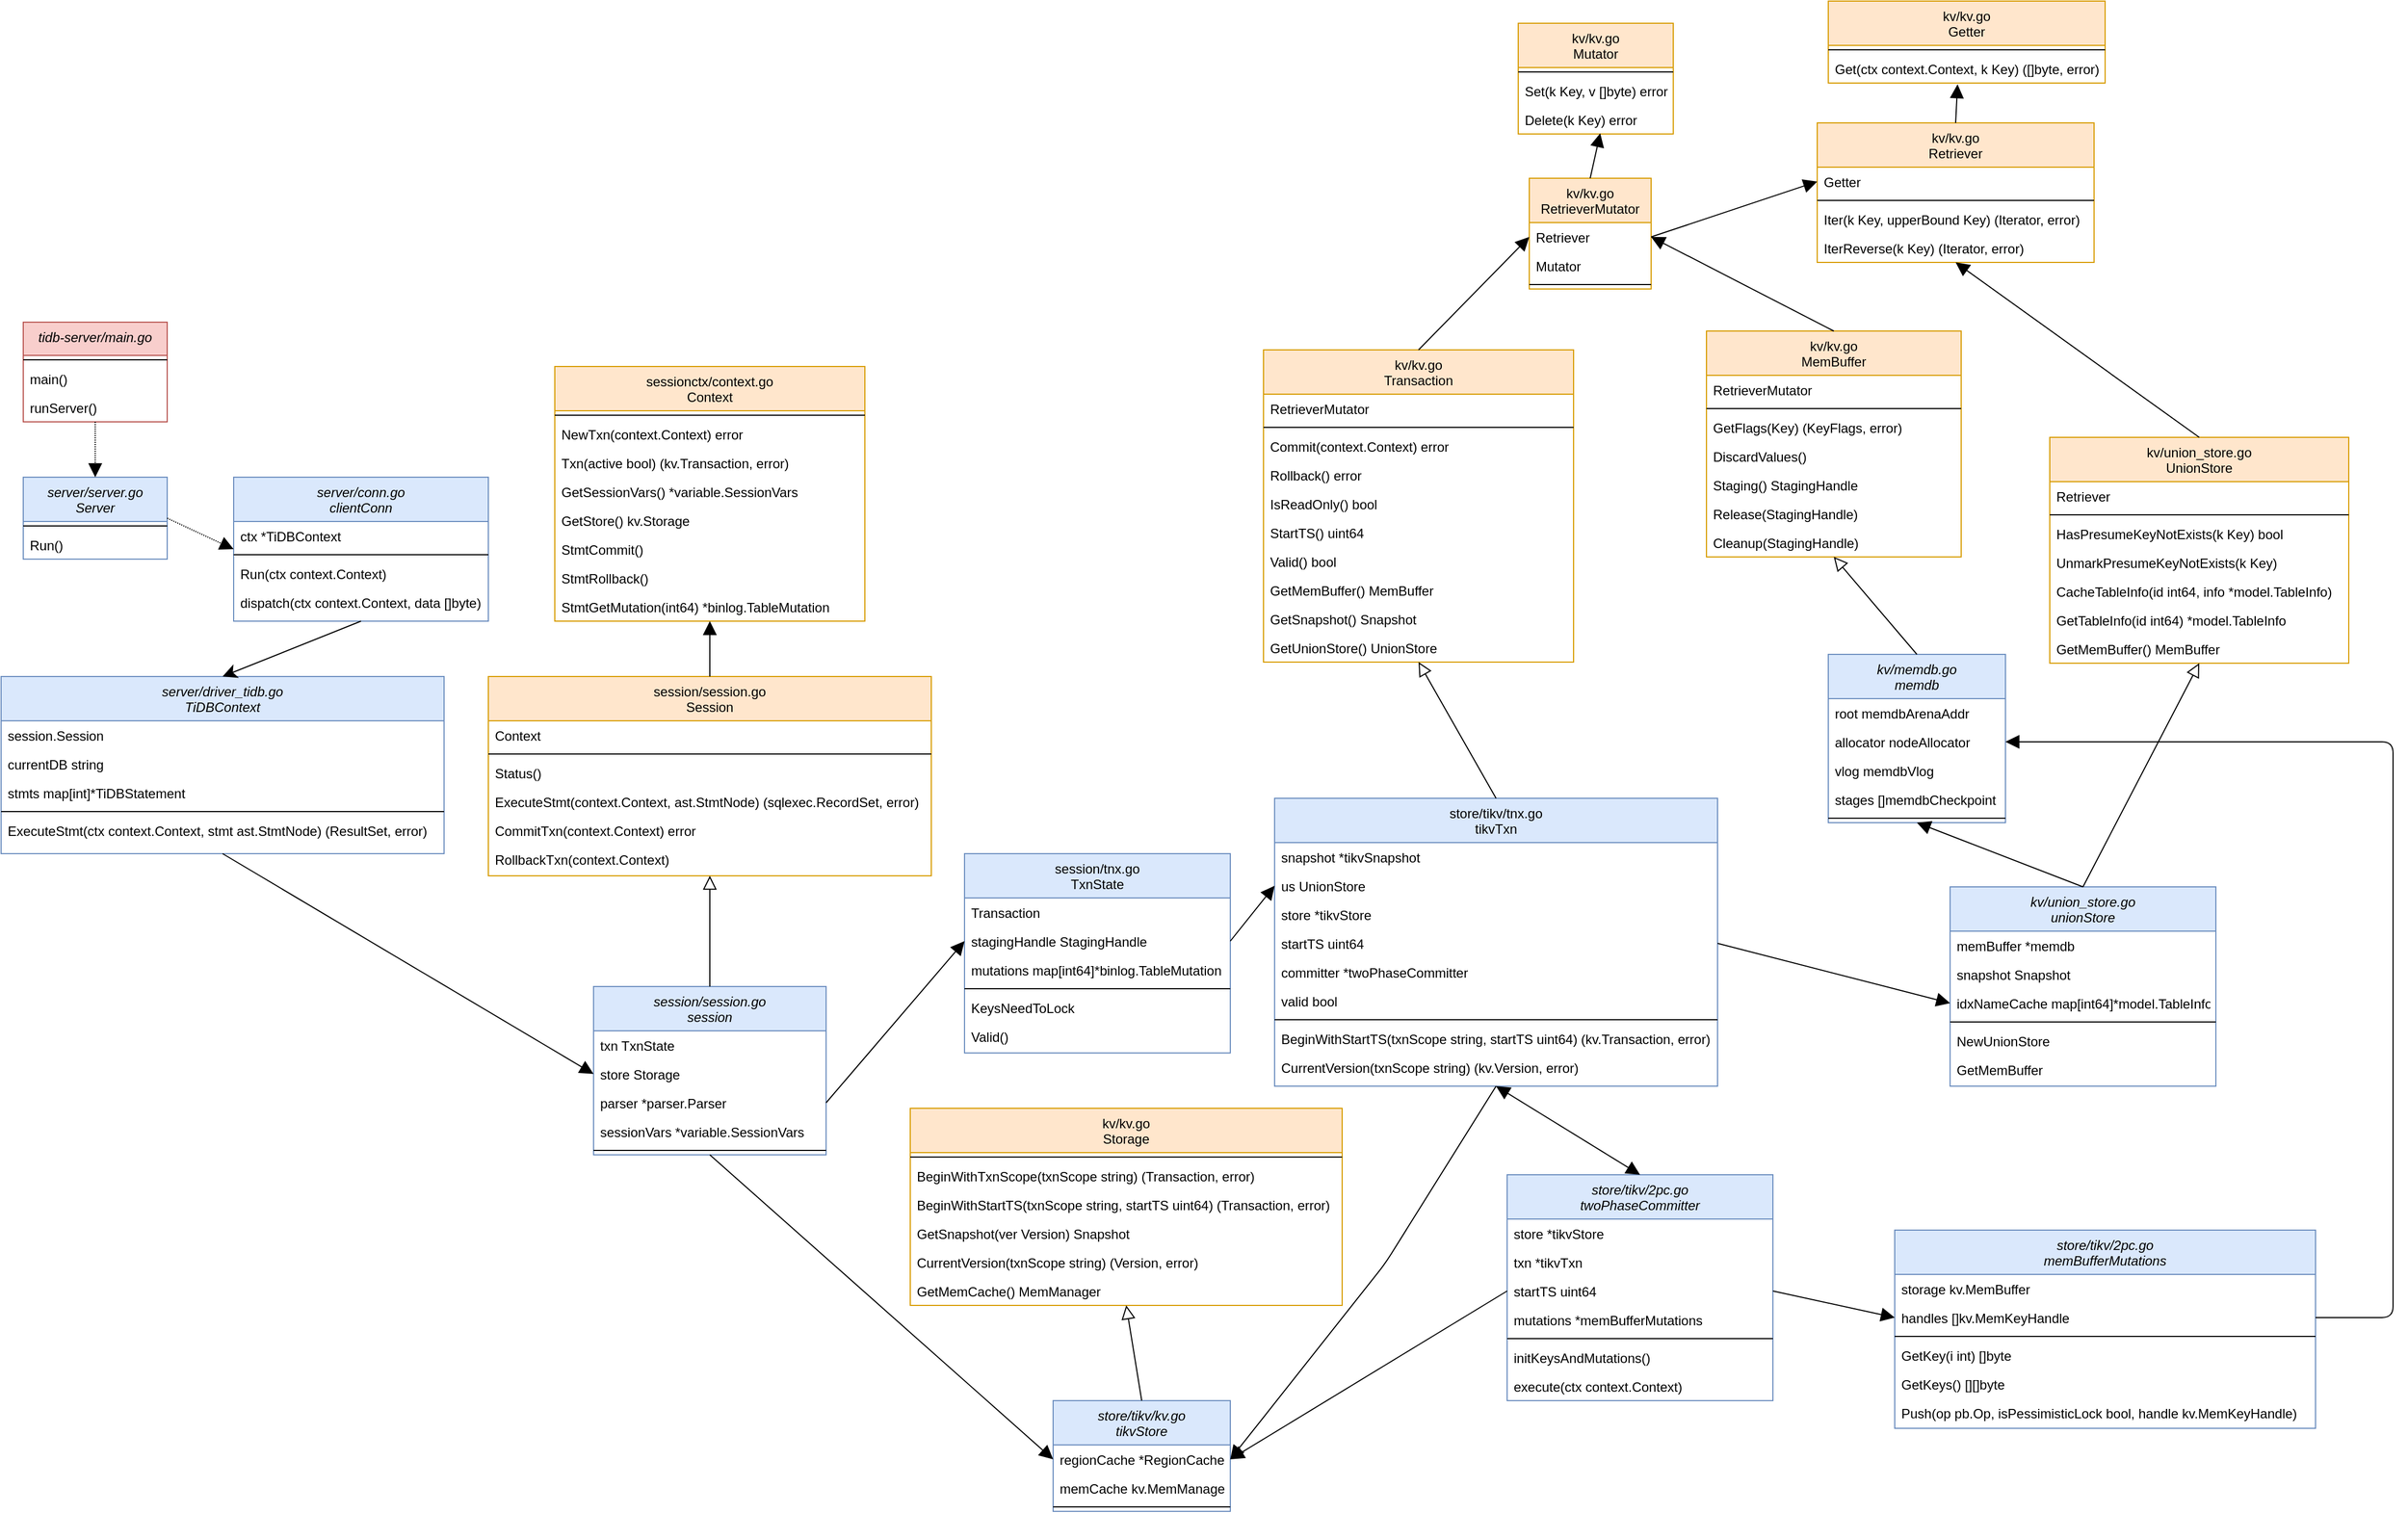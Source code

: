 <mxfile version="14.4.3" type="device"><diagram id="C5RBs43oDa-KdzZeNtuy" name="Page-1"><mxGraphModel dx="946" dy="1769" grid="1" gridSize="10" guides="1" tooltips="1" connect="1" arrows="1" fold="1" page="1" pageScale="1" pageWidth="827" pageHeight="1169" math="0" shadow="0"><root><mxCell id="WIyWlLk6GJQsqaUBKTNV-0"/><mxCell id="WIyWlLk6GJQsqaUBKTNV-1" parent="WIyWlLk6GJQsqaUBKTNV-0"/><mxCell id="zkfFHV4jXpPFQw0GAbJ--17" value="session/session.go&#10;Session" style="swimlane;fontStyle=0;align=center;verticalAlign=top;childLayout=stackLayout;horizontal=1;startSize=40;horizontalStack=0;resizeParent=1;resizeLast=0;collapsible=1;marginBottom=0;rounded=0;shadow=0;strokeWidth=1;fillColor=#ffe6cc;strokeColor=#d79b00;" parent="WIyWlLk6GJQsqaUBKTNV-1" vertex="1"><mxGeometry x="470" y="-80" width="400" height="180" as="geometry"><mxRectangle x="470" y="-80" width="160" height="26" as="alternateBounds"/></mxGeometry></mxCell><mxCell id="cYg357gkqDaPGkdtRNgm-93" value="Context" style="text;align=left;verticalAlign=top;spacingLeft=4;spacingRight=4;overflow=hidden;rotatable=0;points=[[0,0.5],[1,0.5]];portConstraint=eastwest;" parent="zkfFHV4jXpPFQw0GAbJ--17" vertex="1"><mxGeometry y="40" width="400" height="26" as="geometry"/></mxCell><mxCell id="zkfFHV4jXpPFQw0GAbJ--23" value="" style="line;html=1;strokeWidth=1;align=left;verticalAlign=middle;spacingTop=-1;spacingLeft=3;spacingRight=3;rotatable=0;labelPosition=right;points=[];portConstraint=eastwest;" parent="zkfFHV4jXpPFQw0GAbJ--17" vertex="1"><mxGeometry y="66" width="400" height="8" as="geometry"/></mxCell><mxCell id="cYg357gkqDaPGkdtRNgm-99" value="Status()" style="text;align=left;verticalAlign=top;spacingLeft=4;spacingRight=4;overflow=hidden;rotatable=0;points=[[0,0.5],[1,0.5]];portConstraint=eastwest;" parent="zkfFHV4jXpPFQw0GAbJ--17" vertex="1"><mxGeometry y="74" width="400" height="26" as="geometry"/></mxCell><mxCell id="cYg357gkqDaPGkdtRNgm-101" value="ExecuteStmt(context.Context, ast.StmtNode) (sqlexec.RecordSet, error)" style="text;align=left;verticalAlign=top;spacingLeft=4;spacingRight=4;overflow=hidden;rotatable=0;points=[[0,0.5],[1,0.5]];portConstraint=eastwest;fontSize=12;" parent="zkfFHV4jXpPFQw0GAbJ--17" vertex="1"><mxGeometry y="100" width="400" height="26" as="geometry"/></mxCell><mxCell id="cYg357gkqDaPGkdtRNgm-100" value="CommitTxn(context.Context) error" style="text;align=left;verticalAlign=top;spacingLeft=4;spacingRight=4;overflow=hidden;rotatable=0;points=[[0,0.5],[1,0.5]];portConstraint=eastwest;" parent="zkfFHV4jXpPFQw0GAbJ--17" vertex="1"><mxGeometry y="126" width="400" height="26" as="geometry"/></mxCell><mxCell id="cYg357gkqDaPGkdtRNgm-102" value="RollbackTxn(context.Context)" style="text;align=left;verticalAlign=top;spacingLeft=4;spacingRight=4;overflow=hidden;rotatable=0;points=[[0,0.5],[1,0.5]];portConstraint=eastwest;" parent="zkfFHV4jXpPFQw0GAbJ--17" vertex="1"><mxGeometry y="152" width="400" height="26" as="geometry"/></mxCell><mxCell id="cYg357gkqDaPGkdtRNgm-11" value="session/session.go&#10;session" style="swimlane;fontStyle=2;align=center;verticalAlign=top;childLayout=stackLayout;horizontal=1;startSize=40;horizontalStack=0;resizeParent=1;resizeLast=0;collapsible=1;marginBottom=0;rounded=0;shadow=0;strokeWidth=1;fillColor=#dae8fc;strokeColor=#6c8ebf;" parent="WIyWlLk6GJQsqaUBKTNV-1" vertex="1"><mxGeometry x="565" y="200" width="210" height="152" as="geometry"><mxRectangle x="230" y="140" width="160" height="26" as="alternateBounds"/></mxGeometry></mxCell><mxCell id="cYg357gkqDaPGkdtRNgm-12" value="txn         TxnState" style="text;align=left;verticalAlign=top;spacingLeft=4;spacingRight=4;overflow=hidden;rotatable=0;points=[[0,0.5],[1,0.5]];portConstraint=eastwest;" parent="cYg357gkqDaPGkdtRNgm-11" vertex="1"><mxGeometry y="40" width="210" height="26" as="geometry"/></mxCell><mxCell id="cYg357gkqDaPGkdtRNgm-13" value="store Storage" style="text;align=left;verticalAlign=top;spacingLeft=4;spacingRight=4;overflow=hidden;rotatable=0;points=[[0,0.5],[1,0.5]];portConstraint=eastwest;rounded=0;shadow=0;html=0;" parent="cYg357gkqDaPGkdtRNgm-11" vertex="1"><mxGeometry y="66" width="210" height="26" as="geometry"/></mxCell><mxCell id="cYg357gkqDaPGkdtRNgm-14" value="parser *parser.Parser" style="text;align=left;verticalAlign=top;spacingLeft=4;spacingRight=4;overflow=hidden;rotatable=0;points=[[0,0.5],[1,0.5]];portConstraint=eastwest;rounded=0;shadow=0;html=0;" parent="cYg357gkqDaPGkdtRNgm-11" vertex="1"><mxGeometry y="92" width="210" height="26" as="geometry"/></mxCell><mxCell id="cYg357gkqDaPGkdtRNgm-109" value="sessionVars    *variable.SessionVars" style="text;align=left;verticalAlign=top;spacingLeft=4;spacingRight=4;overflow=hidden;rotatable=0;points=[[0,0.5],[1,0.5]];portConstraint=eastwest;rounded=0;shadow=0;html=0;" parent="cYg357gkqDaPGkdtRNgm-11" vertex="1"><mxGeometry y="118" width="210" height="26" as="geometry"/></mxCell><mxCell id="cYg357gkqDaPGkdtRNgm-15" value="" style="line;html=1;strokeWidth=1;align=left;verticalAlign=middle;spacingTop=-1;spacingLeft=3;spacingRight=3;rotatable=0;labelPosition=right;points=[];portConstraint=eastwest;" parent="cYg357gkqDaPGkdtRNgm-11" vertex="1"><mxGeometry y="144" width="210" height="8" as="geometry"/></mxCell><mxCell id="cYg357gkqDaPGkdtRNgm-19" value="" style="endArrow=block;html=1;exitX=0.5;exitY=0;exitDx=0;exitDy=0;endFill=0;endSize=10;entryX=0.5;entryY=1;entryDx=0;entryDy=0;" parent="WIyWlLk6GJQsqaUBKTNV-1" source="cYg357gkqDaPGkdtRNgm-11" target="zkfFHV4jXpPFQw0GAbJ--17" edge="1"><mxGeometry width="50" height="50" relative="1" as="geometry"><mxPoint x="840" y="-340" as="sourcePoint"/><mxPoint x="840" y="-392" as="targetPoint"/></mxGeometry></mxCell><mxCell id="cYg357gkqDaPGkdtRNgm-20" value="kv/kv.go&#10;Storage" style="swimlane;fontStyle=0;align=center;verticalAlign=top;childLayout=stackLayout;horizontal=1;startSize=40;horizontalStack=0;resizeParent=1;resizeLast=0;collapsible=1;marginBottom=0;rounded=0;shadow=0;strokeWidth=1;fillColor=#ffe6cc;strokeColor=#d79b00;" parent="WIyWlLk6GJQsqaUBKTNV-1" vertex="1"><mxGeometry x="851" y="310" width="390" height="178" as="geometry"><mxRectangle x="550" y="140" width="160" height="26" as="alternateBounds"/></mxGeometry></mxCell><mxCell id="cYg357gkqDaPGkdtRNgm-21" value="" style="line;html=1;strokeWidth=1;align=left;verticalAlign=middle;spacingTop=-1;spacingLeft=3;spacingRight=3;rotatable=0;labelPosition=right;points=[];portConstraint=eastwest;" parent="cYg357gkqDaPGkdtRNgm-20" vertex="1"><mxGeometry y="40" width="390" height="8" as="geometry"/></mxCell><mxCell id="cYg357gkqDaPGkdtRNgm-22" value="BeginWithTxnScope(txnScope string) (Transaction, error)" style="text;align=left;verticalAlign=top;spacingLeft=4;spacingRight=4;overflow=hidden;rotatable=0;points=[[0,0.5],[1,0.5]];portConstraint=eastwest;" parent="cYg357gkqDaPGkdtRNgm-20" vertex="1"><mxGeometry y="48" width="390" height="26" as="geometry"/></mxCell><mxCell id="cYg357gkqDaPGkdtRNgm-182" value="BeginWithStartTS(txnScope string, startTS uint64) (Transaction, error)" style="text;align=left;verticalAlign=top;spacingLeft=4;spacingRight=4;overflow=hidden;rotatable=0;points=[[0,0.5],[1,0.5]];portConstraint=eastwest;" parent="cYg357gkqDaPGkdtRNgm-20" vertex="1"><mxGeometry y="74" width="390" height="26" as="geometry"/></mxCell><mxCell id="OmopEr5ZhxHID3KBGuOq-0" value="GetSnapshot(ver Version) Snapshot" style="text;align=left;verticalAlign=top;spacingLeft=4;spacingRight=4;overflow=hidden;rotatable=0;points=[[0,0.5],[1,0.5]];portConstraint=eastwest;" vertex="1" parent="cYg357gkqDaPGkdtRNgm-20"><mxGeometry y="100" width="390" height="26" as="geometry"/></mxCell><mxCell id="cYg357gkqDaPGkdtRNgm-183" value="CurrentVersion(txnScope string) (Version, error)" style="text;align=left;verticalAlign=top;spacingLeft=4;spacingRight=4;overflow=hidden;rotatable=0;points=[[0,0.5],[1,0.5]];portConstraint=eastwest;" parent="cYg357gkqDaPGkdtRNgm-20" vertex="1"><mxGeometry y="126" width="390" height="26" as="geometry"/></mxCell><mxCell id="cYg357gkqDaPGkdtRNgm-184" value="GetMemCache() MemManager" style="text;align=left;verticalAlign=top;spacingLeft=4;spacingRight=4;overflow=hidden;rotatable=0;points=[[0,0.5],[1,0.5]];portConstraint=eastwest;" parent="cYg357gkqDaPGkdtRNgm-20" vertex="1"><mxGeometry y="152" width="390" height="26" as="geometry"/></mxCell><mxCell id="cYg357gkqDaPGkdtRNgm-23" value="store/tikv/kv.go&#10;tikvStore" style="swimlane;fontStyle=2;align=center;verticalAlign=top;childLayout=stackLayout;horizontal=1;startSize=40;horizontalStack=0;resizeParent=1;resizeLast=0;collapsible=1;marginBottom=0;rounded=0;shadow=0;strokeWidth=1;fillColor=#dae8fc;strokeColor=#6c8ebf;" parent="WIyWlLk6GJQsqaUBKTNV-1" vertex="1"><mxGeometry x="980" y="574" width="160" height="100" as="geometry"><mxRectangle x="230" y="140" width="160" height="26" as="alternateBounds"/></mxGeometry></mxCell><mxCell id="cYg357gkqDaPGkdtRNgm-24" value="regionCache  *RegionCache" style="text;align=left;verticalAlign=top;spacingLeft=4;spacingRight=4;overflow=hidden;rotatable=0;points=[[0,0.5],[1,0.5]];portConstraint=eastwest;" parent="cYg357gkqDaPGkdtRNgm-23" vertex="1"><mxGeometry y="40" width="160" height="26" as="geometry"/></mxCell><mxCell id="cYg357gkqDaPGkdtRNgm-185" value="memCache        kv.MemManager" style="text;align=left;verticalAlign=top;spacingLeft=4;spacingRight=4;overflow=hidden;rotatable=0;points=[[0,0.5],[1,0.5]];portConstraint=eastwest;" parent="cYg357gkqDaPGkdtRNgm-23" vertex="1"><mxGeometry y="66" width="160" height="26" as="geometry"/></mxCell><mxCell id="cYg357gkqDaPGkdtRNgm-27" value="" style="line;html=1;strokeWidth=1;align=left;verticalAlign=middle;spacingTop=-1;spacingLeft=3;spacingRight=3;rotatable=0;labelPosition=right;points=[];portConstraint=eastwest;" parent="cYg357gkqDaPGkdtRNgm-23" vertex="1"><mxGeometry y="92" width="160" height="8" as="geometry"/></mxCell><mxCell id="cYg357gkqDaPGkdtRNgm-61" value="kv/union_store.go&#10;UnionStore" style="swimlane;fontStyle=0;align=center;verticalAlign=top;childLayout=stackLayout;horizontal=1;startSize=40;horizontalStack=0;resizeParent=1;resizeLast=0;collapsible=1;marginBottom=0;rounded=0;shadow=0;strokeWidth=1;fillColor=#ffe6cc;strokeColor=#d79b00;" parent="WIyWlLk6GJQsqaUBKTNV-1" vertex="1"><mxGeometry x="1880" y="-296" width="270" height="204" as="geometry"><mxRectangle x="550" y="140" width="160" height="26" as="alternateBounds"/></mxGeometry></mxCell><mxCell id="cYg357gkqDaPGkdtRNgm-188" value="Retriever" style="text;align=left;verticalAlign=top;spacingLeft=4;spacingRight=4;overflow=hidden;rotatable=0;points=[[0,0.5],[1,0.5]];portConstraint=eastwest;" parent="cYg357gkqDaPGkdtRNgm-61" vertex="1"><mxGeometry y="40" width="270" height="26" as="geometry"/></mxCell><mxCell id="cYg357gkqDaPGkdtRNgm-62" value="" style="line;html=1;strokeWidth=1;align=left;verticalAlign=middle;spacingTop=-1;spacingLeft=3;spacingRight=3;rotatable=0;labelPosition=right;points=[];portConstraint=eastwest;" parent="cYg357gkqDaPGkdtRNgm-61" vertex="1"><mxGeometry y="66" width="270" height="8" as="geometry"/></mxCell><mxCell id="cYg357gkqDaPGkdtRNgm-63" value="HasPresumeKeyNotExists(k Key) bool" style="text;align=left;verticalAlign=top;spacingLeft=4;spacingRight=4;overflow=hidden;rotatable=0;points=[[0,0.5],[1,0.5]];portConstraint=eastwest;" parent="cYg357gkqDaPGkdtRNgm-61" vertex="1"><mxGeometry y="74" width="270" height="26" as="geometry"/></mxCell><mxCell id="cYg357gkqDaPGkdtRNgm-189" value="UnmarkPresumeKeyNotExists(k Key)" style="text;align=left;verticalAlign=top;spacingLeft=4;spacingRight=4;overflow=hidden;rotatable=0;points=[[0,0.5],[1,0.5]];portConstraint=eastwest;" parent="cYg357gkqDaPGkdtRNgm-61" vertex="1"><mxGeometry y="100" width="270" height="26" as="geometry"/></mxCell><mxCell id="cYg357gkqDaPGkdtRNgm-190" value="CacheTableInfo(id int64, info *model.TableInfo)" style="text;align=left;verticalAlign=top;spacingLeft=4;spacingRight=4;overflow=hidden;rotatable=0;points=[[0,0.5],[1,0.5]];portConstraint=eastwest;" parent="cYg357gkqDaPGkdtRNgm-61" vertex="1"><mxGeometry y="126" width="270" height="26" as="geometry"/></mxCell><mxCell id="cYg357gkqDaPGkdtRNgm-191" value="GetTableInfo(id int64) *model.TableInfo" style="text;align=left;verticalAlign=top;spacingLeft=4;spacingRight=4;overflow=hidden;rotatable=0;points=[[0,0.5],[1,0.5]];portConstraint=eastwest;" parent="cYg357gkqDaPGkdtRNgm-61" vertex="1"><mxGeometry y="152" width="270" height="26" as="geometry"/></mxCell><mxCell id="cYg357gkqDaPGkdtRNgm-192" value="GetMemBuffer() MemBuffer" style="text;align=left;verticalAlign=top;spacingLeft=4;spacingRight=4;overflow=hidden;rotatable=0;points=[[0,0.5],[1,0.5]];portConstraint=eastwest;" parent="cYg357gkqDaPGkdtRNgm-61" vertex="1"><mxGeometry y="178" width="270" height="26" as="geometry"/></mxCell><mxCell id="cYg357gkqDaPGkdtRNgm-64" value="kv/union_store.go&#10;unionStore" style="swimlane;fontStyle=2;align=center;verticalAlign=top;childLayout=stackLayout;horizontal=1;startSize=40;horizontalStack=0;resizeParent=1;resizeLast=0;collapsible=1;marginBottom=0;rounded=0;shadow=0;strokeWidth=1;fillColor=#dae8fc;strokeColor=#6c8ebf;" parent="WIyWlLk6GJQsqaUBKTNV-1" vertex="1"><mxGeometry x="1790" y="110" width="240" height="180" as="geometry"><mxRectangle x="230" y="140" width="160" height="26" as="alternateBounds"/></mxGeometry></mxCell><mxCell id="cYg357gkqDaPGkdtRNgm-65" value="memBuffer    *memdb" style="text;align=left;verticalAlign=top;spacingLeft=4;spacingRight=4;overflow=hidden;rotatable=0;points=[[0,0.5],[1,0.5]];portConstraint=eastwest;" parent="cYg357gkqDaPGkdtRNgm-64" vertex="1"><mxGeometry y="40" width="240" height="26" as="geometry"/></mxCell><mxCell id="cYg357gkqDaPGkdtRNgm-70" value="snapshot     Snapshot" style="text;align=left;verticalAlign=top;spacingLeft=4;spacingRight=4;overflow=hidden;rotatable=0;points=[[0,0.5],[1,0.5]];portConstraint=eastwest;" parent="cYg357gkqDaPGkdtRNgm-64" vertex="1"><mxGeometry y="66" width="240" height="26" as="geometry"/></mxCell><mxCell id="cYg357gkqDaPGkdtRNgm-193" value="idxNameCache map[int64]*model.TableInfo" style="text;align=left;verticalAlign=top;spacingLeft=4;spacingRight=4;overflow=hidden;rotatable=0;points=[[0,0.5],[1,0.5]];portConstraint=eastwest;" parent="cYg357gkqDaPGkdtRNgm-64" vertex="1"><mxGeometry y="92" width="240" height="26" as="geometry"/></mxCell><mxCell id="cYg357gkqDaPGkdtRNgm-66" value="" style="line;html=1;strokeWidth=1;align=left;verticalAlign=middle;spacingTop=-1;spacingLeft=3;spacingRight=3;rotatable=0;labelPosition=right;points=[];portConstraint=eastwest;" parent="cYg357gkqDaPGkdtRNgm-64" vertex="1"><mxGeometry y="118" width="240" height="8" as="geometry"/></mxCell><mxCell id="cYg357gkqDaPGkdtRNgm-67" value="NewUnionStore" style="text;align=left;verticalAlign=top;spacingLeft=4;spacingRight=4;overflow=hidden;rotatable=0;points=[[0,0.5],[1,0.5]];portConstraint=eastwest;" parent="cYg357gkqDaPGkdtRNgm-64" vertex="1"><mxGeometry y="126" width="240" height="26" as="geometry"/></mxCell><mxCell id="cYg357gkqDaPGkdtRNgm-72" value="GetMemBuffer" style="text;align=left;verticalAlign=top;spacingLeft=4;spacingRight=4;overflow=hidden;rotatable=0;points=[[0,0.5],[1,0.5]];portConstraint=eastwest;" parent="cYg357gkqDaPGkdtRNgm-64" vertex="1"><mxGeometry y="152" width="240" height="26" as="geometry"/></mxCell><mxCell id="cYg357gkqDaPGkdtRNgm-69" value="" style="endArrow=block;html=1;exitX=0.5;exitY=0;exitDx=0;exitDy=0;endFill=0;endSize=10;entryX=0.5;entryY=1;entryDx=0;entryDy=0;" parent="WIyWlLk6GJQsqaUBKTNV-1" source="cYg357gkqDaPGkdtRNgm-64" target="cYg357gkqDaPGkdtRNgm-61" edge="1"><mxGeometry width="50" height="50" relative="1" as="geometry"><mxPoint x="2030" y="-420" as="sourcePoint"/><mxPoint x="2030" y="-472" as="targetPoint"/></mxGeometry></mxCell><mxCell id="cYg357gkqDaPGkdtRNgm-94" value="sessionctx/context.go&#10;Context" style="swimlane;fontStyle=0;align=center;verticalAlign=top;childLayout=stackLayout;horizontal=1;startSize=40;horizontalStack=0;resizeParent=1;resizeLast=0;collapsible=1;marginBottom=0;rounded=0;shadow=0;strokeWidth=1;fillColor=#ffe6cc;strokeColor=#d79b00;" parent="WIyWlLk6GJQsqaUBKTNV-1" vertex="1"><mxGeometry x="530" y="-360" width="280" height="230" as="geometry"><mxRectangle x="550" y="140" width="160" height="26" as="alternateBounds"/></mxGeometry></mxCell><mxCell id="cYg357gkqDaPGkdtRNgm-96" value="" style="line;html=1;strokeWidth=1;align=left;verticalAlign=middle;spacingTop=-1;spacingLeft=3;spacingRight=3;rotatable=0;labelPosition=right;points=[];portConstraint=eastwest;" parent="cYg357gkqDaPGkdtRNgm-94" vertex="1"><mxGeometry y="40" width="280" height="8" as="geometry"/></mxCell><mxCell id="cYg357gkqDaPGkdtRNgm-97" value="NewTxn(context.Context) error" style="text;align=left;verticalAlign=top;spacingLeft=4;spacingRight=4;overflow=hidden;rotatable=0;points=[[0,0.5],[1,0.5]];portConstraint=eastwest;" parent="cYg357gkqDaPGkdtRNgm-94" vertex="1"><mxGeometry y="48" width="280" height="26" as="geometry"/></mxCell><mxCell id="cYg357gkqDaPGkdtRNgm-103" value="Txn(active bool) (kv.Transaction, error)" style="text;align=left;verticalAlign=top;spacingLeft=4;spacingRight=4;overflow=hidden;rotatable=0;points=[[0,0.5],[1,0.5]];portConstraint=eastwest;" parent="cYg357gkqDaPGkdtRNgm-94" vertex="1"><mxGeometry y="74" width="280" height="26" as="geometry"/></mxCell><mxCell id="cYg357gkqDaPGkdtRNgm-104" value="GetSessionVars() *variable.SessionVars" style="text;align=left;verticalAlign=top;spacingLeft=4;spacingRight=4;overflow=hidden;rotatable=0;points=[[0,0.5],[1,0.5]];portConstraint=eastwest;" parent="cYg357gkqDaPGkdtRNgm-94" vertex="1"><mxGeometry y="100" width="280" height="26" as="geometry"/></mxCell><mxCell id="cYg357gkqDaPGkdtRNgm-106" value="GetStore() kv.Storage" style="text;align=left;verticalAlign=top;spacingLeft=4;spacingRight=4;overflow=hidden;rotatable=0;points=[[0,0.5],[1,0.5]];portConstraint=eastwest;" parent="cYg357gkqDaPGkdtRNgm-94" vertex="1"><mxGeometry y="126" width="280" height="26" as="geometry"/></mxCell><mxCell id="cYg357gkqDaPGkdtRNgm-108" value="StmtCommit()" style="text;align=left;verticalAlign=top;spacingLeft=4;spacingRight=4;overflow=hidden;rotatable=0;points=[[0,0.5],[1,0.5]];portConstraint=eastwest;" parent="cYg357gkqDaPGkdtRNgm-94" vertex="1"><mxGeometry y="152" width="280" height="26" as="geometry"/></mxCell><mxCell id="cYg357gkqDaPGkdtRNgm-105" value="StmtRollback()" style="text;align=left;verticalAlign=top;spacingLeft=4;spacingRight=4;overflow=hidden;rotatable=0;points=[[0,0.5],[1,0.5]];portConstraint=eastwest;" parent="cYg357gkqDaPGkdtRNgm-94" vertex="1"><mxGeometry y="178" width="280" height="26" as="geometry"/></mxCell><mxCell id="cYg357gkqDaPGkdtRNgm-120" value="StmtGetMutation(int64) *binlog.TableMutation" style="text;align=left;verticalAlign=top;spacingLeft=4;spacingRight=4;overflow=hidden;rotatable=0;points=[[0,0.5],[1,0.5]];portConstraint=eastwest;" parent="cYg357gkqDaPGkdtRNgm-94" vertex="1"><mxGeometry y="204" width="280" height="26" as="geometry"/></mxCell><mxCell id="cYg357gkqDaPGkdtRNgm-98" value="" style="endArrow=block;html=1;exitX=0.5;exitY=0;exitDx=0;exitDy=0;endFill=1;endSize=10;entryX=0.5;entryY=1;entryDx=0;entryDy=0;" parent="WIyWlLk6GJQsqaUBKTNV-1" source="zkfFHV4jXpPFQw0GAbJ--17" target="cYg357gkqDaPGkdtRNgm-94" edge="1"><mxGeometry width="50" height="50" relative="1" as="geometry"><mxPoint x="559.5" y="-100" as="sourcePoint"/><mxPoint x="580" y="-150" as="targetPoint"/></mxGeometry></mxCell><mxCell id="cYg357gkqDaPGkdtRNgm-110" value="session/tnx.go&#10;TxnState" style="swimlane;fontStyle=0;align=center;verticalAlign=top;childLayout=stackLayout;horizontal=1;startSize=40;horizontalStack=0;resizeParent=1;resizeLast=0;collapsible=1;marginBottom=0;rounded=0;shadow=0;strokeWidth=1;fillColor=#dae8fc;strokeColor=#6c8ebf;" parent="WIyWlLk6GJQsqaUBKTNV-1" vertex="1"><mxGeometry x="900" y="80" width="240" height="180" as="geometry"><mxRectangle x="550" y="140" width="160" height="26" as="alternateBounds"/></mxGeometry></mxCell><mxCell id="cYg357gkqDaPGkdtRNgm-113" value="Transaction" style="text;align=left;verticalAlign=top;spacingLeft=4;spacingRight=4;overflow=hidden;rotatable=0;points=[[0,0.5],[1,0.5]];portConstraint=eastwest;" parent="cYg357gkqDaPGkdtRNgm-110" vertex="1"><mxGeometry y="40" width="240" height="26" as="geometry"/></mxCell><mxCell id="cYg357gkqDaPGkdtRNgm-114" value="stagingHandle StagingHandle" style="text;align=left;verticalAlign=top;spacingLeft=4;spacingRight=4;overflow=hidden;rotatable=0;points=[[0,0.5],[1,0.5]];portConstraint=eastwest;" parent="cYg357gkqDaPGkdtRNgm-110" vertex="1"><mxGeometry y="66" width="240" height="26" as="geometry"/></mxCell><mxCell id="cYg357gkqDaPGkdtRNgm-115" value="mutations     map[int64]*binlog.TableMutation" style="text;align=left;verticalAlign=top;spacingLeft=4;spacingRight=4;overflow=hidden;rotatable=0;points=[[0,0.5],[1,0.5]];portConstraint=eastwest;" parent="cYg357gkqDaPGkdtRNgm-110" vertex="1"><mxGeometry y="92" width="240" height="26" as="geometry"/></mxCell><mxCell id="cYg357gkqDaPGkdtRNgm-111" value="" style="line;html=1;strokeWidth=1;align=left;verticalAlign=middle;spacingTop=-1;spacingLeft=3;spacingRight=3;rotatable=0;labelPosition=right;points=[];portConstraint=eastwest;" parent="cYg357gkqDaPGkdtRNgm-110" vertex="1"><mxGeometry y="118" width="240" height="8" as="geometry"/></mxCell><mxCell id="cYg357gkqDaPGkdtRNgm-116" value="KeysNeedToLock" style="text;align=left;verticalAlign=top;spacingLeft=4;spacingRight=4;overflow=hidden;rotatable=0;points=[[0,0.5],[1,0.5]];portConstraint=eastwest;" parent="cYg357gkqDaPGkdtRNgm-110" vertex="1"><mxGeometry y="126" width="240" height="26" as="geometry"/></mxCell><mxCell id="cYg357gkqDaPGkdtRNgm-117" value="Valid()" style="text;align=left;verticalAlign=top;spacingLeft=4;spacingRight=4;overflow=hidden;rotatable=0;points=[[0,0.5],[1,0.5]];portConstraint=eastwest;" parent="cYg357gkqDaPGkdtRNgm-110" vertex="1"><mxGeometry y="152" width="240" height="26" as="geometry"/></mxCell><mxCell id="cYg357gkqDaPGkdtRNgm-124" value="kv/kv.go&#10;Transaction" style="swimlane;fontStyle=0;align=center;verticalAlign=top;childLayout=stackLayout;horizontal=1;startSize=40;horizontalStack=0;resizeParent=1;resizeLast=0;collapsible=1;marginBottom=0;rounded=0;shadow=0;strokeWidth=1;fillColor=#ffe6cc;strokeColor=#d79b00;" parent="WIyWlLk6GJQsqaUBKTNV-1" vertex="1"><mxGeometry x="1170" y="-375" width="280" height="282" as="geometry"><mxRectangle x="550" y="140" width="160" height="26" as="alternateBounds"/></mxGeometry></mxCell><mxCell id="cYg357gkqDaPGkdtRNgm-151" value="RetrieverMutator" style="text;align=left;verticalAlign=top;spacingLeft=4;spacingRight=4;overflow=hidden;rotatable=0;points=[[0,0.5],[1,0.5]];portConstraint=eastwest;" parent="cYg357gkqDaPGkdtRNgm-124" vertex="1"><mxGeometry y="40" width="280" height="26" as="geometry"/></mxCell><mxCell id="cYg357gkqDaPGkdtRNgm-125" value="" style="line;html=1;strokeWidth=1;align=left;verticalAlign=middle;spacingTop=-1;spacingLeft=3;spacingRight=3;rotatable=0;labelPosition=right;points=[];portConstraint=eastwest;" parent="cYg357gkqDaPGkdtRNgm-124" vertex="1"><mxGeometry y="66" width="280" height="8" as="geometry"/></mxCell><mxCell id="cYg357gkqDaPGkdtRNgm-126" value="Commit(context.Context) error" style="text;align=left;verticalAlign=top;spacingLeft=4;spacingRight=4;overflow=hidden;rotatable=0;points=[[0,0.5],[1,0.5]];portConstraint=eastwest;" parent="cYg357gkqDaPGkdtRNgm-124" vertex="1"><mxGeometry y="74" width="280" height="26" as="geometry"/></mxCell><mxCell id="cYg357gkqDaPGkdtRNgm-127" value="Rollback() error" style="text;align=left;verticalAlign=top;spacingLeft=4;spacingRight=4;overflow=hidden;rotatable=0;points=[[0,0.5],[1,0.5]];portConstraint=eastwest;" parent="cYg357gkqDaPGkdtRNgm-124" vertex="1"><mxGeometry y="100" width="280" height="26" as="geometry"/></mxCell><mxCell id="cYg357gkqDaPGkdtRNgm-135" value="IsReadOnly() bool" style="text;align=left;verticalAlign=top;spacingLeft=4;spacingRight=4;overflow=hidden;rotatable=0;points=[[0,0.5],[1,0.5]];portConstraint=eastwest;" parent="cYg357gkqDaPGkdtRNgm-124" vertex="1"><mxGeometry y="126" width="280" height="26" as="geometry"/></mxCell><mxCell id="cYg357gkqDaPGkdtRNgm-134" value="StartTS() uint64" style="text;align=left;verticalAlign=top;spacingLeft=4;spacingRight=4;overflow=hidden;rotatable=0;points=[[0,0.5],[1,0.5]];portConstraint=eastwest;" parent="cYg357gkqDaPGkdtRNgm-124" vertex="1"><mxGeometry y="152" width="280" height="26" as="geometry"/></mxCell><mxCell id="cYg357gkqDaPGkdtRNgm-136" value="Valid() bool" style="text;align=left;verticalAlign=top;spacingLeft=4;spacingRight=4;overflow=hidden;rotatable=0;points=[[0,0.5],[1,0.5]];portConstraint=eastwest;" parent="cYg357gkqDaPGkdtRNgm-124" vertex="1"><mxGeometry y="178" width="280" height="26" as="geometry"/></mxCell><mxCell id="cYg357gkqDaPGkdtRNgm-128" value="GetMemBuffer() MemBuffer" style="text;align=left;verticalAlign=top;spacingLeft=4;spacingRight=4;overflow=hidden;rotatable=0;points=[[0,0.5],[1,0.5]];portConstraint=eastwest;" parent="cYg357gkqDaPGkdtRNgm-124" vertex="1"><mxGeometry y="204" width="280" height="26" as="geometry"/></mxCell><mxCell id="cYg357gkqDaPGkdtRNgm-129" value="GetSnapshot() Snapshot" style="text;align=left;verticalAlign=top;spacingLeft=4;spacingRight=4;overflow=hidden;rotatable=0;points=[[0,0.5],[1,0.5]];portConstraint=eastwest;" parent="cYg357gkqDaPGkdtRNgm-124" vertex="1"><mxGeometry y="230" width="280" height="26" as="geometry"/></mxCell><mxCell id="cYg357gkqDaPGkdtRNgm-130" value="GetUnionStore() UnionStore" style="text;align=left;verticalAlign=top;spacingLeft=4;spacingRight=4;overflow=hidden;rotatable=0;points=[[0,0.5],[1,0.5]];portConstraint=eastwest;" parent="cYg357gkqDaPGkdtRNgm-124" vertex="1"><mxGeometry y="256" width="280" height="26" as="geometry"/></mxCell><mxCell id="cYg357gkqDaPGkdtRNgm-137" value="store/tikv/tnx.go&#10;tikvTxn" style="swimlane;fontStyle=0;align=center;verticalAlign=top;childLayout=stackLayout;horizontal=1;startSize=40;horizontalStack=0;resizeParent=1;resizeLast=0;collapsible=1;marginBottom=0;rounded=0;shadow=0;strokeWidth=1;fillColor=#dae8fc;strokeColor=#6c8ebf;" parent="WIyWlLk6GJQsqaUBKTNV-1" vertex="1"><mxGeometry x="1180" y="30" width="400" height="260" as="geometry"><mxRectangle x="550" y="140" width="160" height="26" as="alternateBounds"/></mxGeometry></mxCell><mxCell id="cYg357gkqDaPGkdtRNgm-138" value="snapshot  *tikvSnapshot" style="text;align=left;verticalAlign=top;spacingLeft=4;spacingRight=4;overflow=hidden;rotatable=0;points=[[0,0.5],[1,0.5]];portConstraint=eastwest;" parent="cYg357gkqDaPGkdtRNgm-137" vertex="1"><mxGeometry y="40" width="400" height="26" as="geometry"/></mxCell><mxCell id="cYg357gkqDaPGkdtRNgm-139" value="us UnionStore" style="text;align=left;verticalAlign=top;spacingLeft=4;spacingRight=4;overflow=hidden;rotatable=0;points=[[0,0.5],[1,0.5]];portConstraint=eastwest;fontStyle=0" parent="cYg357gkqDaPGkdtRNgm-137" vertex="1"><mxGeometry y="66" width="400" height="26" as="geometry"/></mxCell><mxCell id="cYg357gkqDaPGkdtRNgm-149" value="store     *tikvStore" style="text;align=left;verticalAlign=top;spacingLeft=4;spacingRight=4;overflow=hidden;rotatable=0;points=[[0,0.5],[1,0.5]];portConstraint=eastwest;fontStyle=0" parent="cYg357gkqDaPGkdtRNgm-137" vertex="1"><mxGeometry y="92" width="400" height="26" as="geometry"/></mxCell><mxCell id="cYg357gkqDaPGkdtRNgm-150" value="startTS   uint64" style="text;align=left;verticalAlign=top;spacingLeft=4;spacingRight=4;overflow=hidden;rotatable=0;points=[[0,0.5],[1,0.5]];portConstraint=eastwest;fontStyle=0" parent="cYg357gkqDaPGkdtRNgm-137" vertex="1"><mxGeometry y="118" width="400" height="26" as="geometry"/></mxCell><mxCell id="cYg357gkqDaPGkdtRNgm-148" value="committer *twoPhaseCommitter" style="text;align=left;verticalAlign=top;spacingLeft=4;spacingRight=4;overflow=hidden;rotatable=0;points=[[0,0.5],[1,0.5]];portConstraint=eastwest;fontStyle=0" parent="cYg357gkqDaPGkdtRNgm-137" vertex="1"><mxGeometry y="144" width="400" height="26" as="geometry"/></mxCell><mxCell id="cYg357gkqDaPGkdtRNgm-147" value="valid bool" style="text;align=left;verticalAlign=top;spacingLeft=4;spacingRight=4;overflow=hidden;rotatable=0;points=[[0,0.5],[1,0.5]];portConstraint=eastwest;" parent="cYg357gkqDaPGkdtRNgm-137" vertex="1"><mxGeometry y="170" width="400" height="26" as="geometry"/></mxCell><mxCell id="cYg357gkqDaPGkdtRNgm-141" value="" style="line;html=1;strokeWidth=1;align=left;verticalAlign=middle;spacingTop=-1;spacingLeft=3;spacingRight=3;rotatable=0;labelPosition=right;points=[];portConstraint=eastwest;" parent="cYg357gkqDaPGkdtRNgm-137" vertex="1"><mxGeometry y="196" width="400" height="8" as="geometry"/></mxCell><mxCell id="cYg357gkqDaPGkdtRNgm-142" value="BeginWithStartTS(txnScope string, startTS uint64) (kv.Transaction, error)" style="text;align=left;verticalAlign=top;spacingLeft=4;spacingRight=4;overflow=hidden;rotatable=0;points=[[0,0.5],[1,0.5]];portConstraint=eastwest;" parent="cYg357gkqDaPGkdtRNgm-137" vertex="1"><mxGeometry y="204" width="400" height="26" as="geometry"/></mxCell><mxCell id="cYg357gkqDaPGkdtRNgm-143" value="CurrentVersion(txnScope string) (kv.Version, error)" style="text;align=left;verticalAlign=top;spacingLeft=4;spacingRight=4;overflow=hidden;rotatable=0;points=[[0,0.5],[1,0.5]];portConstraint=eastwest;" parent="cYg357gkqDaPGkdtRNgm-137" vertex="1"><mxGeometry y="230" width="400" height="26" as="geometry"/></mxCell><mxCell id="cYg357gkqDaPGkdtRNgm-144" value="" style="endArrow=block;html=1;exitX=0.5;exitY=0;exitDx=0;exitDy=0;endFill=0;endSize=10;entryX=0.5;entryY=1;entryDx=0;entryDy=0;" parent="WIyWlLk6GJQsqaUBKTNV-1" source="cYg357gkqDaPGkdtRNgm-137" target="cYg357gkqDaPGkdtRNgm-124" edge="1"><mxGeometry width="50" height="50" relative="1" as="geometry"><mxPoint x="1169.17" y="-30.0" as="sourcePoint"/><mxPoint x="1169.17" y="-90.0" as="targetPoint"/></mxGeometry></mxCell><mxCell id="cYg357gkqDaPGkdtRNgm-145" value="" style="endArrow=block;html=1;exitX=1;exitY=0.5;exitDx=0;exitDy=0;endFill=1;endSize=10;entryX=0;entryY=0.5;entryDx=0;entryDy=0;" parent="WIyWlLk6GJQsqaUBKTNV-1" source="cYg357gkqDaPGkdtRNgm-114" target="cYg357gkqDaPGkdtRNgm-139" edge="1"><mxGeometry width="50" height="50" relative="1" as="geometry"><mxPoint x="1050" y="60" as="sourcePoint"/><mxPoint x="1050" y="10" as="targetPoint"/></mxGeometry></mxCell><mxCell id="cYg357gkqDaPGkdtRNgm-146" value="" style="endArrow=block;html=1;exitX=1;exitY=0.5;exitDx=0;exitDy=0;endFill=1;endSize=10;entryX=0;entryY=0.5;entryDx=0;entryDy=0;" parent="WIyWlLk6GJQsqaUBKTNV-1" source="cYg357gkqDaPGkdtRNgm-14" target="cYg357gkqDaPGkdtRNgm-114" edge="1"><mxGeometry width="50" height="50" relative="1" as="geometry"><mxPoint x="910" y="120" as="sourcePoint"/><mxPoint x="970" y="-20" as="targetPoint"/></mxGeometry></mxCell><mxCell id="cYg357gkqDaPGkdtRNgm-152" value="kv/kv.go&#10;RetrieverMutator" style="swimlane;fontStyle=0;align=center;verticalAlign=top;childLayout=stackLayout;horizontal=1;startSize=40;horizontalStack=0;resizeParent=1;resizeLast=0;collapsible=1;marginBottom=0;rounded=0;shadow=0;strokeWidth=1;fillColor=#ffe6cc;strokeColor=#d79b00;" parent="WIyWlLk6GJQsqaUBKTNV-1" vertex="1"><mxGeometry x="1410" y="-530" width="110" height="100" as="geometry"><mxRectangle x="550" y="140" width="160" height="26" as="alternateBounds"/></mxGeometry></mxCell><mxCell id="cYg357gkqDaPGkdtRNgm-154" value="Retriever" style="text;align=left;verticalAlign=top;spacingLeft=4;spacingRight=4;overflow=hidden;rotatable=0;points=[[0,0.5],[1,0.5]];portConstraint=eastwest;" parent="cYg357gkqDaPGkdtRNgm-152" vertex="1"><mxGeometry y="40" width="110" height="26" as="geometry"/></mxCell><mxCell id="cYg357gkqDaPGkdtRNgm-155" value="Mutator" style="text;align=left;verticalAlign=top;spacingLeft=4;spacingRight=4;overflow=hidden;rotatable=0;points=[[0,0.5],[1,0.5]];portConstraint=eastwest;" parent="cYg357gkqDaPGkdtRNgm-152" vertex="1"><mxGeometry y="66" width="110" height="26" as="geometry"/></mxCell><mxCell id="cYg357gkqDaPGkdtRNgm-153" value="" style="line;html=1;strokeWidth=1;align=left;verticalAlign=middle;spacingTop=-1;spacingLeft=3;spacingRight=3;rotatable=0;labelPosition=right;points=[];portConstraint=eastwest;" parent="cYg357gkqDaPGkdtRNgm-152" vertex="1"><mxGeometry y="92" width="110" height="8" as="geometry"/></mxCell><mxCell id="cYg357gkqDaPGkdtRNgm-161" value="kv/kv.go&#10;Retriever" style="swimlane;fontStyle=0;align=center;verticalAlign=top;childLayout=stackLayout;horizontal=1;startSize=40;horizontalStack=0;resizeParent=1;resizeLast=0;collapsible=1;marginBottom=0;rounded=0;shadow=0;strokeWidth=1;fillColor=#ffe6cc;strokeColor=#d79b00;" parent="WIyWlLk6GJQsqaUBKTNV-1" vertex="1"><mxGeometry x="1670" y="-580" width="250" height="126" as="geometry"><mxRectangle x="550" y="140" width="160" height="26" as="alternateBounds"/></mxGeometry></mxCell><mxCell id="cYg357gkqDaPGkdtRNgm-162" value="Getter" style="text;align=left;verticalAlign=top;spacingLeft=4;spacingRight=4;overflow=hidden;rotatable=0;points=[[0,0.5],[1,0.5]];portConstraint=eastwest;" parent="cYg357gkqDaPGkdtRNgm-161" vertex="1"><mxGeometry y="40" width="250" height="26" as="geometry"/></mxCell><mxCell id="cYg357gkqDaPGkdtRNgm-164" value="" style="line;html=1;strokeWidth=1;align=left;verticalAlign=middle;spacingTop=-1;spacingLeft=3;spacingRight=3;rotatable=0;labelPosition=right;points=[];portConstraint=eastwest;" parent="cYg357gkqDaPGkdtRNgm-161" vertex="1"><mxGeometry y="66" width="250" height="8" as="geometry"/></mxCell><mxCell id="cYg357gkqDaPGkdtRNgm-180" value="Iter(k Key, upperBound Key) (Iterator, error)" style="text;align=left;verticalAlign=top;spacingLeft=4;spacingRight=4;overflow=hidden;rotatable=0;points=[[0,0.5],[1,0.5]];portConstraint=eastwest;" parent="cYg357gkqDaPGkdtRNgm-161" vertex="1"><mxGeometry y="74" width="250" height="26" as="geometry"/></mxCell><mxCell id="cYg357gkqDaPGkdtRNgm-179" value="IterReverse(k Key) (Iterator, error)" style="text;align=left;verticalAlign=top;spacingLeft=4;spacingRight=4;overflow=hidden;rotatable=0;points=[[0,0.5],[1,0.5]];portConstraint=eastwest;" parent="cYg357gkqDaPGkdtRNgm-161" vertex="1"><mxGeometry y="100" width="250" height="26" as="geometry"/></mxCell><mxCell id="cYg357gkqDaPGkdtRNgm-165" value="kv/kv.go&#10;Getter" style="swimlane;fontStyle=0;align=center;verticalAlign=top;childLayout=stackLayout;horizontal=1;startSize=40;horizontalStack=0;resizeParent=1;resizeLast=0;collapsible=1;marginBottom=0;rounded=0;shadow=0;strokeWidth=1;fillColor=#ffe6cc;strokeColor=#d79b00;" parent="WIyWlLk6GJQsqaUBKTNV-1" vertex="1"><mxGeometry x="1680" y="-690" width="250" height="74" as="geometry"><mxRectangle x="550" y="140" width="160" height="26" as="alternateBounds"/></mxGeometry></mxCell><mxCell id="cYg357gkqDaPGkdtRNgm-167" value="" style="line;html=1;strokeWidth=1;align=left;verticalAlign=middle;spacingTop=-1;spacingLeft=3;spacingRight=3;rotatable=0;labelPosition=right;points=[];portConstraint=eastwest;" parent="cYg357gkqDaPGkdtRNgm-165" vertex="1"><mxGeometry y="40" width="250" height="8" as="geometry"/></mxCell><mxCell id="cYg357gkqDaPGkdtRNgm-166" value="Get(ctx context.Context, k Key) ([]byte, error)" style="text;align=left;verticalAlign=top;spacingLeft=4;spacingRight=4;overflow=hidden;rotatable=0;points=[[0,0.5],[1,0.5]];portConstraint=eastwest;" parent="cYg357gkqDaPGkdtRNgm-165" vertex="1"><mxGeometry y="48" width="250" height="26" as="geometry"/></mxCell><mxCell id="cYg357gkqDaPGkdtRNgm-168" value="kv/kv.go&#10;Mutator" style="swimlane;fontStyle=0;align=center;verticalAlign=top;childLayout=stackLayout;horizontal=1;startSize=40;horizontalStack=0;resizeParent=1;resizeLast=0;collapsible=1;marginBottom=0;rounded=0;shadow=0;strokeWidth=1;fillColor=#ffe6cc;strokeColor=#d79b00;" parent="WIyWlLk6GJQsqaUBKTNV-1" vertex="1"><mxGeometry x="1400" y="-670" width="140" height="100" as="geometry"><mxRectangle x="550" y="140" width="160" height="26" as="alternateBounds"/></mxGeometry></mxCell><mxCell id="cYg357gkqDaPGkdtRNgm-170" value="" style="line;html=1;strokeWidth=1;align=left;verticalAlign=middle;spacingTop=-1;spacingLeft=3;spacingRight=3;rotatable=0;labelPosition=right;points=[];portConstraint=eastwest;" parent="cYg357gkqDaPGkdtRNgm-168" vertex="1"><mxGeometry y="40" width="140" height="8" as="geometry"/></mxCell><mxCell id="cYg357gkqDaPGkdtRNgm-169" value="Set(k Key, v []byte) error" style="text;align=left;verticalAlign=top;spacingLeft=4;spacingRight=4;overflow=hidden;rotatable=0;points=[[0,0.5],[1,0.5]];portConstraint=eastwest;" parent="cYg357gkqDaPGkdtRNgm-168" vertex="1"><mxGeometry y="48" width="140" height="26" as="geometry"/></mxCell><mxCell id="cYg357gkqDaPGkdtRNgm-174" value="Delete(k Key) error" style="text;align=left;verticalAlign=top;spacingLeft=4;spacingRight=4;overflow=hidden;rotatable=0;points=[[0,0.5],[1,0.5]];portConstraint=eastwest;" parent="cYg357gkqDaPGkdtRNgm-168" vertex="1"><mxGeometry y="74" width="140" height="26" as="geometry"/></mxCell><mxCell id="cYg357gkqDaPGkdtRNgm-175" value="" style="endArrow=block;html=1;fontSize=12;fontColor=#000000;entryX=0;entryY=0.5;entryDx=0;entryDy=0;exitX=0.5;exitY=0;exitDx=0;exitDy=0;endSize=10;endFill=1;" parent="WIyWlLk6GJQsqaUBKTNV-1" source="cYg357gkqDaPGkdtRNgm-124" target="cYg357gkqDaPGkdtRNgm-154" edge="1"><mxGeometry width="50" height="50" relative="1" as="geometry"><mxPoint x="1120" y="-180" as="sourcePoint"/><mxPoint x="1170" y="-230" as="targetPoint"/></mxGeometry></mxCell><mxCell id="cYg357gkqDaPGkdtRNgm-176" value="" style="endArrow=block;html=1;fontSize=12;fontColor=#000000;exitX=1;exitY=0.5;exitDx=0;exitDy=0;entryX=0;entryY=0.5;entryDx=0;entryDy=0;endFill=1;endSize=10;" parent="WIyWlLk6GJQsqaUBKTNV-1" source="cYg357gkqDaPGkdtRNgm-154" target="cYg357gkqDaPGkdtRNgm-162" edge="1"><mxGeometry width="50" height="50" relative="1" as="geometry"><mxPoint x="1120" y="-340" as="sourcePoint"/><mxPoint x="1170" y="-390" as="targetPoint"/></mxGeometry></mxCell><mxCell id="cYg357gkqDaPGkdtRNgm-177" value="" style="endArrow=block;html=1;fontSize=12;fontColor=#000000;exitX=0.5;exitY=0;exitDx=0;exitDy=0;entryX=0.467;entryY=1.045;entryDx=0;entryDy=0;entryPerimeter=0;endSize=10;endFill=1;" parent="WIyWlLk6GJQsqaUBKTNV-1" source="cYg357gkqDaPGkdtRNgm-161" target="cYg357gkqDaPGkdtRNgm-166" edge="1"><mxGeometry width="50" height="50" relative="1" as="geometry"><mxPoint x="1120" y="-400" as="sourcePoint"/><mxPoint x="1170" y="-450" as="targetPoint"/></mxGeometry></mxCell><mxCell id="cYg357gkqDaPGkdtRNgm-178" value="" style="endArrow=block;html=1;fontSize=12;fontColor=#000000;exitX=0.5;exitY=0;exitDx=0;exitDy=0;entryX=0.529;entryY=0.974;entryDx=0;entryDy=0;entryPerimeter=0;endFill=1;endSize=10;" parent="WIyWlLk6GJQsqaUBKTNV-1" source="cYg357gkqDaPGkdtRNgm-152" target="cYg357gkqDaPGkdtRNgm-174" edge="1"><mxGeometry width="50" height="50" relative="1" as="geometry"><mxPoint x="1100" y="-360" as="sourcePoint"/><mxPoint x="1150" y="-410" as="targetPoint"/></mxGeometry></mxCell><mxCell id="cYg357gkqDaPGkdtRNgm-181" value="" style="endArrow=block;html=1;exitX=0.5;exitY=1;exitDx=0;exitDy=0;endFill=1;endSize=10;entryX=0;entryY=0.5;entryDx=0;entryDy=0;" parent="WIyWlLk6GJQsqaUBKTNV-1" source="cYg357gkqDaPGkdtRNgm-11" target="cYg357gkqDaPGkdtRNgm-24" edge="1"><mxGeometry width="50" height="50" relative="1" as="geometry"><mxPoint x="830" y="285.0" as="sourcePoint"/><mxPoint x="970" y="643" as="targetPoint"/></mxGeometry></mxCell><mxCell id="cYg357gkqDaPGkdtRNgm-186" value="" style="endArrow=block;html=1;exitX=0.5;exitY=0;exitDx=0;exitDy=0;endFill=0;endSize=10;entryX=0.5;entryY=1;entryDx=0;entryDy=0;" parent="WIyWlLk6GJQsqaUBKTNV-1" source="cYg357gkqDaPGkdtRNgm-23" target="cYg357gkqDaPGkdtRNgm-20" edge="1"><mxGeometry width="50" height="50" relative="1" as="geometry"><mxPoint x="1010" y="530.0" as="sourcePoint"/><mxPoint x="1010" y="470.0" as="targetPoint"/></mxGeometry></mxCell><mxCell id="cYg357gkqDaPGkdtRNgm-187" value="" style="endArrow=block;html=1;fontSize=12;fontColor=#000000;endSize=10;entryX=1;entryY=0.5;entryDx=0;entryDy=0;endFill=1;exitX=0.5;exitY=1;exitDx=0;exitDy=0;" parent="WIyWlLk6GJQsqaUBKTNV-1" source="cYg357gkqDaPGkdtRNgm-137" target="cYg357gkqDaPGkdtRNgm-24" edge="1"><mxGeometry width="50" height="50" relative="1" as="geometry"><mxPoint x="1300" y="320" as="sourcePoint"/><mxPoint x="1370" y="290" as="targetPoint"/><Array as="points"><mxPoint x="1280" y="450"/></Array></mxGeometry></mxCell><mxCell id="cYg357gkqDaPGkdtRNgm-194" value="" style="endArrow=block;html=1;fontSize=12;fontColor=#000000;exitX=1;exitY=0.5;exitDx=0;exitDy=0;entryX=0;entryY=0.5;entryDx=0;entryDy=0;endSize=10;endFill=1;" parent="WIyWlLk6GJQsqaUBKTNV-1" source="cYg357gkqDaPGkdtRNgm-150" target="cYg357gkqDaPGkdtRNgm-193" edge="1"><mxGeometry width="50" height="50" relative="1" as="geometry"><mxPoint x="1560" y="230" as="sourcePoint"/><mxPoint x="1610" y="180" as="targetPoint"/></mxGeometry></mxCell><mxCell id="cYg357gkqDaPGkdtRNgm-195" value="kv/kv.go&#10;MemBuffer" style="swimlane;fontStyle=0;align=center;verticalAlign=top;childLayout=stackLayout;horizontal=1;startSize=40;horizontalStack=0;resizeParent=1;resizeLast=0;collapsible=1;marginBottom=0;rounded=0;shadow=0;strokeWidth=1;fillColor=#ffe6cc;strokeColor=#d79b00;" parent="WIyWlLk6GJQsqaUBKTNV-1" vertex="1"><mxGeometry x="1570" y="-392" width="230" height="204" as="geometry"><mxRectangle x="550" y="140" width="160" height="26" as="alternateBounds"/></mxGeometry></mxCell><mxCell id="cYg357gkqDaPGkdtRNgm-201" value="RetrieverMutator" style="text;align=left;verticalAlign=top;spacingLeft=4;spacingRight=4;overflow=hidden;rotatable=0;points=[[0,0.5],[1,0.5]];portConstraint=eastwest;" parent="cYg357gkqDaPGkdtRNgm-195" vertex="1"><mxGeometry y="40" width="230" height="26" as="geometry"/></mxCell><mxCell id="cYg357gkqDaPGkdtRNgm-196" value="" style="line;html=1;strokeWidth=1;align=left;verticalAlign=middle;spacingTop=-1;spacingLeft=3;spacingRight=3;rotatable=0;labelPosition=right;points=[];portConstraint=eastwest;" parent="cYg357gkqDaPGkdtRNgm-195" vertex="1"><mxGeometry y="66" width="230" height="8" as="geometry"/></mxCell><mxCell id="cYg357gkqDaPGkdtRNgm-203" value="GetFlags(Key) (KeyFlags, error)" style="text;align=left;verticalAlign=top;spacingLeft=4;spacingRight=4;overflow=hidden;rotatable=0;points=[[0,0.5],[1,0.5]];portConstraint=eastwest;" parent="cYg357gkqDaPGkdtRNgm-195" vertex="1"><mxGeometry y="74" width="230" height="26" as="geometry"/></mxCell><mxCell id="cYg357gkqDaPGkdtRNgm-205" value="DiscardValues()" style="text;align=left;verticalAlign=top;spacingLeft=4;spacingRight=4;overflow=hidden;rotatable=0;points=[[0,0.5],[1,0.5]];portConstraint=eastwest;" parent="cYg357gkqDaPGkdtRNgm-195" vertex="1"><mxGeometry y="100" width="230" height="26" as="geometry"/></mxCell><mxCell id="cYg357gkqDaPGkdtRNgm-206" value="Staging() StagingHandle" style="text;align=left;verticalAlign=top;spacingLeft=4;spacingRight=4;overflow=hidden;rotatable=0;points=[[0,0.5],[1,0.5]];portConstraint=eastwest;" parent="cYg357gkqDaPGkdtRNgm-195" vertex="1"><mxGeometry y="126" width="230" height="26" as="geometry"/></mxCell><mxCell id="cYg357gkqDaPGkdtRNgm-207" value="Release(StagingHandle)" style="text;align=left;verticalAlign=top;spacingLeft=4;spacingRight=4;overflow=hidden;rotatable=0;points=[[0,0.5],[1,0.5]];portConstraint=eastwest;" parent="cYg357gkqDaPGkdtRNgm-195" vertex="1"><mxGeometry y="152" width="230" height="26" as="geometry"/></mxCell><mxCell id="cYg357gkqDaPGkdtRNgm-208" value="Cleanup(StagingHandle)" style="text;align=left;verticalAlign=top;spacingLeft=4;spacingRight=4;overflow=hidden;rotatable=0;points=[[0,0.5],[1,0.5]];portConstraint=eastwest;" parent="cYg357gkqDaPGkdtRNgm-195" vertex="1"><mxGeometry y="178" width="230" height="26" as="geometry"/></mxCell><mxCell id="cYg357gkqDaPGkdtRNgm-197" value="kv/memdb.go&#10;memdb" style="swimlane;fontStyle=2;align=center;verticalAlign=top;childLayout=stackLayout;horizontal=1;startSize=40;horizontalStack=0;resizeParent=1;resizeLast=0;collapsible=1;marginBottom=0;rounded=0;shadow=0;strokeWidth=1;fillColor=#dae8fc;strokeColor=#6c8ebf;" parent="WIyWlLk6GJQsqaUBKTNV-1" vertex="1"><mxGeometry x="1680" y="-100" width="160" height="152" as="geometry"><mxRectangle x="230" y="140" width="160" height="26" as="alternateBounds"/></mxGeometry></mxCell><mxCell id="cYg357gkqDaPGkdtRNgm-209" value="root      memdbArenaAddr" style="text;align=left;verticalAlign=top;spacingLeft=4;spacingRight=4;overflow=hidden;rotatable=0;points=[[0,0.5],[1,0.5]];portConstraint=eastwest;" parent="cYg357gkqDaPGkdtRNgm-197" vertex="1"><mxGeometry y="40" width="160" height="26" as="geometry"/></mxCell><mxCell id="cYg357gkqDaPGkdtRNgm-210" value="allocator nodeAllocator" style="text;align=left;verticalAlign=top;spacingLeft=4;spacingRight=4;overflow=hidden;rotatable=0;points=[[0,0.5],[1,0.5]];portConstraint=eastwest;" parent="cYg357gkqDaPGkdtRNgm-197" vertex="1"><mxGeometry y="66" width="160" height="26" as="geometry"/></mxCell><mxCell id="cYg357gkqDaPGkdtRNgm-211" value="vlog      memdbVlog" style="text;align=left;verticalAlign=top;spacingLeft=4;spacingRight=4;overflow=hidden;rotatable=0;points=[[0,0.5],[1,0.5]];portConstraint=eastwest;" parent="cYg357gkqDaPGkdtRNgm-197" vertex="1"><mxGeometry y="92" width="160" height="26" as="geometry"/></mxCell><mxCell id="cYg357gkqDaPGkdtRNgm-212" value="stages      []memdbCheckpoint" style="text;align=left;verticalAlign=top;spacingLeft=4;spacingRight=4;overflow=hidden;rotatable=0;points=[[0,0.5],[1,0.5]];portConstraint=eastwest;" parent="cYg357gkqDaPGkdtRNgm-197" vertex="1"><mxGeometry y="118" width="160" height="26" as="geometry"/></mxCell><mxCell id="cYg357gkqDaPGkdtRNgm-198" value="" style="line;html=1;strokeWidth=1;align=left;verticalAlign=middle;spacingTop=-1;spacingLeft=3;spacingRight=3;rotatable=0;labelPosition=right;points=[];portConstraint=eastwest;" parent="cYg357gkqDaPGkdtRNgm-197" vertex="1"><mxGeometry y="144" width="160" height="8" as="geometry"/></mxCell><mxCell id="cYg357gkqDaPGkdtRNgm-199" value="" style="endArrow=block;html=1;exitX=0.5;exitY=0;exitDx=0;exitDy=0;endFill=0;endSize=10;entryX=0.5;entryY=1;entryDx=0;entryDy=0;" parent="WIyWlLk6GJQsqaUBKTNV-1" source="cYg357gkqDaPGkdtRNgm-197" target="cYg357gkqDaPGkdtRNgm-195" edge="1"><mxGeometry width="50" height="50" relative="1" as="geometry"><mxPoint x="1910" y="-640" as="sourcePoint"/><mxPoint x="1910" y="-692" as="targetPoint"/></mxGeometry></mxCell><mxCell id="cYg357gkqDaPGkdtRNgm-200" value="" style="endArrow=block;html=1;fontSize=12;fontColor=#000000;exitX=0.5;exitY=0;exitDx=0;exitDy=0;endSize=10;entryX=0.5;entryY=1;entryDx=0;entryDy=0;endFill=1;" parent="WIyWlLk6GJQsqaUBKTNV-1" source="cYg357gkqDaPGkdtRNgm-61" target="cYg357gkqDaPGkdtRNgm-161" edge="1"><mxGeometry width="50" height="50" relative="1" as="geometry"><mxPoint x="1670" y="-180" as="sourcePoint"/><mxPoint x="1360" y="-418" as="targetPoint"/></mxGeometry></mxCell><mxCell id="cYg357gkqDaPGkdtRNgm-202" value="" style="endArrow=block;html=1;fontSize=12;fontColor=#000000;exitX=0.5;exitY=0;exitDx=0;exitDy=0;entryX=1;entryY=0.5;entryDx=0;entryDy=0;endSize=10;endFill=1;" parent="WIyWlLk6GJQsqaUBKTNV-1" source="cYg357gkqDaPGkdtRNgm-195" target="cYg357gkqDaPGkdtRNgm-154" edge="1"><mxGeometry width="50" height="50" relative="1" as="geometry"><mxPoint x="1470" y="-280" as="sourcePoint"/><mxPoint x="1560" y="-450" as="targetPoint"/></mxGeometry></mxCell><mxCell id="cYg357gkqDaPGkdtRNgm-213" value="" style="endArrow=block;html=1;fontSize=12;fontColor=#000000;entryX=0.5;entryY=1;entryDx=0;entryDy=0;exitX=0.5;exitY=0;exitDx=0;exitDy=0;endSize=10;endFill=1;" parent="WIyWlLk6GJQsqaUBKTNV-1" source="cYg357gkqDaPGkdtRNgm-64" target="cYg357gkqDaPGkdtRNgm-197" edge="1"><mxGeometry width="50" height="50" relative="1" as="geometry"><mxPoint x="1780" y="70" as="sourcePoint"/><mxPoint x="1830" y="20" as="targetPoint"/></mxGeometry></mxCell><mxCell id="cYg357gkqDaPGkdtRNgm-214" value="store/tikv/2pc.go&#10;twoPhaseCommitter" style="swimlane;fontStyle=2;align=center;verticalAlign=top;childLayout=stackLayout;horizontal=1;startSize=40;horizontalStack=0;resizeParent=1;resizeLast=0;collapsible=1;marginBottom=0;rounded=0;shadow=0;strokeWidth=1;fillColor=#dae8fc;strokeColor=#6c8ebf;" parent="WIyWlLk6GJQsqaUBKTNV-1" vertex="1"><mxGeometry x="1390" y="370" width="240" height="204" as="geometry"><mxRectangle x="230" y="140" width="160" height="26" as="alternateBounds"/></mxGeometry></mxCell><mxCell id="cYg357gkqDaPGkdtRNgm-215" value="store               *tikvStore" style="text;align=left;verticalAlign=top;spacingLeft=4;spacingRight=4;overflow=hidden;rotatable=0;points=[[0,0.5],[1,0.5]];portConstraint=eastwest;" parent="cYg357gkqDaPGkdtRNgm-214" vertex="1"><mxGeometry y="40" width="240" height="26" as="geometry"/></mxCell><mxCell id="cYg357gkqDaPGkdtRNgm-216" value="txn                 *tikvTxn" style="text;align=left;verticalAlign=top;spacingLeft=4;spacingRight=4;overflow=hidden;rotatable=0;points=[[0,0.5],[1,0.5]];portConstraint=eastwest;" parent="cYg357gkqDaPGkdtRNgm-214" vertex="1"><mxGeometry y="66" width="240" height="26" as="geometry"/></mxCell><mxCell id="cYg357gkqDaPGkdtRNgm-217" value="startTS             uint64" style="text;align=left;verticalAlign=top;spacingLeft=4;spacingRight=4;overflow=hidden;rotatable=0;points=[[0,0.5],[1,0.5]];portConstraint=eastwest;" parent="cYg357gkqDaPGkdtRNgm-214" vertex="1"><mxGeometry y="92" width="240" height="26" as="geometry"/></mxCell><mxCell id="cYg357gkqDaPGkdtRNgm-221" value="mutations           *memBufferMutations" style="text;align=left;verticalAlign=top;spacingLeft=4;spacingRight=4;overflow=hidden;rotatable=0;points=[[0,0.5],[1,0.5]];portConstraint=eastwest;" parent="cYg357gkqDaPGkdtRNgm-214" vertex="1"><mxGeometry y="118" width="240" height="26" as="geometry"/></mxCell><mxCell id="cYg357gkqDaPGkdtRNgm-218" value="" style="line;html=1;strokeWidth=1;align=left;verticalAlign=middle;spacingTop=-1;spacingLeft=3;spacingRight=3;rotatable=0;labelPosition=right;points=[];portConstraint=eastwest;" parent="cYg357gkqDaPGkdtRNgm-214" vertex="1"><mxGeometry y="144" width="240" height="8" as="geometry"/></mxCell><mxCell id="cYg357gkqDaPGkdtRNgm-219" value="initKeysAndMutations()" style="text;align=left;verticalAlign=top;spacingLeft=4;spacingRight=4;overflow=hidden;rotatable=0;points=[[0,0.5],[1,0.5]];portConstraint=eastwest;" parent="cYg357gkqDaPGkdtRNgm-214" vertex="1"><mxGeometry y="152" width="240" height="26" as="geometry"/></mxCell><mxCell id="cYg357gkqDaPGkdtRNgm-220" value="execute(ctx context.Context)" style="text;align=left;verticalAlign=top;spacingLeft=4;spacingRight=4;overflow=hidden;rotatable=0;points=[[0,0.5],[1,0.5]];portConstraint=eastwest;" parent="cYg357gkqDaPGkdtRNgm-214" vertex="1"><mxGeometry y="178" width="240" height="26" as="geometry"/></mxCell><mxCell id="cYg357gkqDaPGkdtRNgm-222" value="store/tikv/2pc.go&#10;memBufferMutations" style="swimlane;fontStyle=2;align=center;verticalAlign=top;childLayout=stackLayout;horizontal=1;startSize=40;horizontalStack=0;resizeParent=1;resizeLast=0;collapsible=1;marginBottom=0;rounded=0;shadow=0;strokeWidth=1;fillColor=#dae8fc;strokeColor=#6c8ebf;" parent="WIyWlLk6GJQsqaUBKTNV-1" vertex="1"><mxGeometry x="1740" y="420" width="380" height="179" as="geometry"><mxRectangle x="230" y="140" width="160" height="26" as="alternateBounds"/></mxGeometry></mxCell><mxCell id="cYg357gkqDaPGkdtRNgm-223" value="storage kv.MemBuffer" style="text;align=left;verticalAlign=top;spacingLeft=4;spacingRight=4;overflow=hidden;rotatable=0;points=[[0,0.5],[1,0.5]];portConstraint=eastwest;" parent="cYg357gkqDaPGkdtRNgm-222" vertex="1"><mxGeometry y="40" width="380" height="26" as="geometry"/></mxCell><mxCell id="cYg357gkqDaPGkdtRNgm-224" value="handles []kv.MemKeyHandle" style="text;align=left;verticalAlign=top;spacingLeft=4;spacingRight=4;overflow=hidden;rotatable=0;points=[[0,0.5],[1,0.5]];portConstraint=eastwest;" parent="cYg357gkqDaPGkdtRNgm-222" vertex="1"><mxGeometry y="66" width="380" height="26" as="geometry"/></mxCell><mxCell id="cYg357gkqDaPGkdtRNgm-227" value="" style="line;html=1;strokeWidth=1;align=left;verticalAlign=middle;spacingTop=-1;spacingLeft=3;spacingRight=3;rotatable=0;labelPosition=right;points=[];portConstraint=eastwest;" parent="cYg357gkqDaPGkdtRNgm-222" vertex="1"><mxGeometry y="92" width="380" height="8" as="geometry"/></mxCell><mxCell id="cYg357gkqDaPGkdtRNgm-226" value="GetKey(i int) []byte" style="text;align=left;verticalAlign=top;spacingLeft=4;spacingRight=4;overflow=hidden;rotatable=0;points=[[0,0.5],[1,0.5]];portConstraint=eastwest;" parent="cYg357gkqDaPGkdtRNgm-222" vertex="1"><mxGeometry y="100" width="380" height="26" as="geometry"/></mxCell><mxCell id="cYg357gkqDaPGkdtRNgm-228" value="GetKeys() [][]byte " style="text;align=left;verticalAlign=top;spacingLeft=4;spacingRight=4;overflow=hidden;rotatable=0;points=[[0,0.5],[1,0.5]];portConstraint=eastwest;" parent="cYg357gkqDaPGkdtRNgm-222" vertex="1"><mxGeometry y="126" width="380" height="26" as="geometry"/></mxCell><mxCell id="cYg357gkqDaPGkdtRNgm-229" value="Push(op pb.Op, isPessimisticLock bool, handle kv.MemKeyHandle)" style="text;align=left;verticalAlign=top;spacingLeft=4;spacingRight=4;overflow=hidden;rotatable=0;points=[[0,0.5],[1,0.5]];portConstraint=eastwest;" parent="cYg357gkqDaPGkdtRNgm-222" vertex="1"><mxGeometry y="152" width="380" height="26" as="geometry"/></mxCell><mxCell id="cYg357gkqDaPGkdtRNgm-230" value="" style="endArrow=block;html=1;fontSize=12;fontColor=#000000;entryX=1;entryY=0.5;entryDx=0;entryDy=0;exitX=1;exitY=0.5;exitDx=0;exitDy=0;endSize=10;endFill=1;" parent="WIyWlLk6GJQsqaUBKTNV-1" source="cYg357gkqDaPGkdtRNgm-224" target="cYg357gkqDaPGkdtRNgm-210" edge="1"><mxGeometry width="50" height="50" relative="1" as="geometry"><mxPoint x="2200" y="580" as="sourcePoint"/><mxPoint x="2150" y="220" as="targetPoint"/><Array as="points"><mxPoint x="2190" y="499"/><mxPoint x="2190" y="-21"/></Array></mxGeometry></mxCell><mxCell id="cYg357gkqDaPGkdtRNgm-231" value="" style="endArrow=block;html=1;fontSize=12;fontColor=#000000;exitX=0.5;exitY=1;exitDx=0;exitDy=0;entryX=0.5;entryY=0;entryDx=0;entryDy=0;endSize=10;startSize=10;startArrow=block;startFill=1;endFill=1;" parent="WIyWlLk6GJQsqaUBKTNV-1" source="cYg357gkqDaPGkdtRNgm-137" target="cYg357gkqDaPGkdtRNgm-214" edge="1"><mxGeometry width="50" height="50" relative="1" as="geometry"><mxPoint x="1430" y="350" as="sourcePoint"/><mxPoint x="1590" y="330" as="targetPoint"/></mxGeometry></mxCell><mxCell id="cYg357gkqDaPGkdtRNgm-232" value="" style="endArrow=block;html=1;fontSize=12;fontColor=#000000;entryX=1;entryY=0.5;entryDx=0;entryDy=0;exitX=0;exitY=0.5;exitDx=0;exitDy=0;endSize=10;endFill=1;" parent="WIyWlLk6GJQsqaUBKTNV-1" source="cYg357gkqDaPGkdtRNgm-217" target="cYg357gkqDaPGkdtRNgm-24" edge="1"><mxGeometry width="50" height="50" relative="1" as="geometry"><mxPoint x="1460" y="480" as="sourcePoint"/><mxPoint x="1510" y="430" as="targetPoint"/></mxGeometry></mxCell><mxCell id="cYg357gkqDaPGkdtRNgm-233" value="" style="endArrow=block;html=1;fontSize=12;fontColor=#000000;exitX=1;exitY=0.5;exitDx=0;exitDy=0;entryX=0;entryY=0.5;entryDx=0;entryDy=0;endSize=10;endFill=1;" parent="WIyWlLk6GJQsqaUBKTNV-1" source="cYg357gkqDaPGkdtRNgm-217" target="cYg357gkqDaPGkdtRNgm-224" edge="1"><mxGeometry width="50" height="50" relative="1" as="geometry"><mxPoint x="1640" y="480" as="sourcePoint"/><mxPoint x="1690" y="430" as="targetPoint"/></mxGeometry></mxCell><mxCell id="cYg357gkqDaPGkdtRNgm-234" value="tidb-server/main.go" style="swimlane;fontStyle=2;align=center;verticalAlign=top;childLayout=stackLayout;horizontal=1;startSize=30;horizontalStack=0;resizeParent=1;resizeLast=0;collapsible=1;marginBottom=0;rounded=0;shadow=0;strokeWidth=1;fillColor=#f8cecc;strokeColor=#b85450;" parent="WIyWlLk6GJQsqaUBKTNV-1" vertex="1"><mxGeometry x="50" y="-400" width="130" height="90" as="geometry"><mxRectangle x="230" y="140" width="160" height="26" as="alternateBounds"/></mxGeometry></mxCell><mxCell id="cYg357gkqDaPGkdtRNgm-239" value="" style="line;html=1;strokeWidth=1;align=left;verticalAlign=middle;spacingTop=-1;spacingLeft=3;spacingRight=3;rotatable=0;labelPosition=right;points=[];portConstraint=eastwest;" parent="cYg357gkqDaPGkdtRNgm-234" vertex="1"><mxGeometry y="30" width="130" height="8" as="geometry"/></mxCell><mxCell id="cYg357gkqDaPGkdtRNgm-236" value="main()" style="text;align=left;verticalAlign=top;spacingLeft=4;spacingRight=4;overflow=hidden;rotatable=0;points=[[0,0.5],[1,0.5]];portConstraint=eastwest;rounded=0;shadow=0;html=0;" parent="cYg357gkqDaPGkdtRNgm-234" vertex="1"><mxGeometry y="38" width="130" height="26" as="geometry"/></mxCell><mxCell id="cYg357gkqDaPGkdtRNgm-237" value="runServer()" style="text;align=left;verticalAlign=top;spacingLeft=4;spacingRight=4;overflow=hidden;rotatable=0;points=[[0,0.5],[1,0.5]];portConstraint=eastwest;rounded=0;shadow=0;html=0;" parent="cYg357gkqDaPGkdtRNgm-234" vertex="1"><mxGeometry y="64" width="130" height="26" as="geometry"/></mxCell><mxCell id="cYg357gkqDaPGkdtRNgm-240" value="server/server.go&#10;Server" style="swimlane;fontStyle=2;align=center;verticalAlign=top;childLayout=stackLayout;horizontal=1;startSize=40;horizontalStack=0;resizeParent=1;resizeLast=0;collapsible=1;marginBottom=0;rounded=0;shadow=0;strokeWidth=1;fillColor=#dae8fc;strokeColor=#6c8ebf;" parent="WIyWlLk6GJQsqaUBKTNV-1" vertex="1"><mxGeometry x="50" y="-260" width="130" height="74" as="geometry"><mxRectangle x="230" y="140" width="160" height="26" as="alternateBounds"/></mxGeometry></mxCell><mxCell id="cYg357gkqDaPGkdtRNgm-245" value="" style="line;html=1;strokeWidth=1;align=left;verticalAlign=middle;spacingTop=-1;spacingLeft=3;spacingRight=3;rotatable=0;labelPosition=right;points=[];portConstraint=eastwest;" parent="cYg357gkqDaPGkdtRNgm-240" vertex="1"><mxGeometry y="40" width="130" height="8" as="geometry"/></mxCell><mxCell id="cYg357gkqDaPGkdtRNgm-241" value="Run()" style="text;align=left;verticalAlign=top;spacingLeft=4;spacingRight=4;overflow=hidden;rotatable=0;points=[[0,0.5],[1,0.5]];portConstraint=eastwest;" parent="cYg357gkqDaPGkdtRNgm-240" vertex="1"><mxGeometry y="48" width="130" height="26" as="geometry"/></mxCell><mxCell id="cYg357gkqDaPGkdtRNgm-246" value="server/conn.go&#10;clientConn" style="swimlane;fontStyle=2;align=center;verticalAlign=top;childLayout=stackLayout;horizontal=1;startSize=40;horizontalStack=0;resizeParent=1;resizeLast=0;collapsible=1;marginBottom=0;rounded=0;shadow=0;strokeWidth=1;fillColor=#dae8fc;strokeColor=#6c8ebf;" parent="WIyWlLk6GJQsqaUBKTNV-1" vertex="1"><mxGeometry x="240" y="-260" width="230" height="130" as="geometry"><mxRectangle x="230" y="140" width="160" height="26" as="alternateBounds"/></mxGeometry></mxCell><mxCell id="cYg357gkqDaPGkdtRNgm-251" value="ctx          *TiDBContext " style="text;align=left;verticalAlign=top;spacingLeft=4;spacingRight=4;overflow=hidden;rotatable=0;points=[[0,0.5],[1,0.5]];portConstraint=eastwest;" parent="cYg357gkqDaPGkdtRNgm-246" vertex="1"><mxGeometry y="40" width="230" height="26" as="geometry"/></mxCell><mxCell id="cYg357gkqDaPGkdtRNgm-247" value="" style="line;html=1;strokeWidth=1;align=left;verticalAlign=middle;spacingTop=-1;spacingLeft=3;spacingRight=3;rotatable=0;labelPosition=right;points=[];portConstraint=eastwest;" parent="cYg357gkqDaPGkdtRNgm-246" vertex="1"><mxGeometry y="66" width="230" height="8" as="geometry"/></mxCell><mxCell id="cYg357gkqDaPGkdtRNgm-248" value="Run(ctx context.Context)" style="text;align=left;verticalAlign=top;spacingLeft=4;spacingRight=4;overflow=hidden;rotatable=0;points=[[0,0.5],[1,0.5]];portConstraint=eastwest;" parent="cYg357gkqDaPGkdtRNgm-246" vertex="1"><mxGeometry y="74" width="230" height="26" as="geometry"/></mxCell><mxCell id="cYg357gkqDaPGkdtRNgm-249" value="dispatch(ctx context.Context, data []byte)" style="text;align=left;verticalAlign=top;spacingLeft=4;spacingRight=4;overflow=hidden;rotatable=0;points=[[0,0.5],[1,0.5]];portConstraint=eastwest;" parent="cYg357gkqDaPGkdtRNgm-246" vertex="1"><mxGeometry y="100" width="230" height="26" as="geometry"/></mxCell><mxCell id="cYg357gkqDaPGkdtRNgm-252" value="server/driver_tidb.go&#10;TiDBContext" style="swimlane;fontStyle=2;align=center;verticalAlign=top;childLayout=stackLayout;horizontal=1;startSize=40;horizontalStack=0;resizeParent=1;resizeLast=0;collapsible=1;marginBottom=0;rounded=0;shadow=0;strokeWidth=1;fillColor=#dae8fc;strokeColor=#6c8ebf;" parent="WIyWlLk6GJQsqaUBKTNV-1" vertex="1"><mxGeometry x="30" y="-80" width="400" height="160" as="geometry"><mxRectangle x="230" y="140" width="160" height="26" as="alternateBounds"/></mxGeometry></mxCell><mxCell id="cYg357gkqDaPGkdtRNgm-253" value="session.Session" style="text;align=left;verticalAlign=top;spacingLeft=4;spacingRight=4;overflow=hidden;rotatable=0;points=[[0,0.5],[1,0.5]];portConstraint=eastwest;" parent="cYg357gkqDaPGkdtRNgm-252" vertex="1"><mxGeometry y="40" width="400" height="26" as="geometry"/></mxCell><mxCell id="cYg357gkqDaPGkdtRNgm-257" value="currentDB string" style="text;align=left;verticalAlign=top;spacingLeft=4;spacingRight=4;overflow=hidden;rotatable=0;points=[[0,0.5],[1,0.5]];portConstraint=eastwest;" parent="cYg357gkqDaPGkdtRNgm-252" vertex="1"><mxGeometry y="66" width="400" height="26" as="geometry"/></mxCell><mxCell id="cYg357gkqDaPGkdtRNgm-258" value="stmts     map[int]*TiDBStatement" style="text;align=left;verticalAlign=top;spacingLeft=4;spacingRight=4;overflow=hidden;rotatable=0;points=[[0,0.5],[1,0.5]];portConstraint=eastwest;" parent="cYg357gkqDaPGkdtRNgm-252" vertex="1"><mxGeometry y="92" width="400" height="26" as="geometry"/></mxCell><mxCell id="cYg357gkqDaPGkdtRNgm-254" value="" style="line;html=1;strokeWidth=1;align=left;verticalAlign=middle;spacingTop=-1;spacingLeft=3;spacingRight=3;rotatable=0;labelPosition=right;points=[];portConstraint=eastwest;" parent="cYg357gkqDaPGkdtRNgm-252" vertex="1"><mxGeometry y="118" width="400" height="8" as="geometry"/></mxCell><mxCell id="cYg357gkqDaPGkdtRNgm-261" value="ExecuteStmt(ctx context.Context, stmt ast.StmtNode) (ResultSet, error)" style="text;align=left;verticalAlign=top;spacingLeft=4;spacingRight=4;overflow=hidden;rotatable=0;points=[[0,0.5],[1,0.5]];portConstraint=eastwest;" parent="cYg357gkqDaPGkdtRNgm-252" vertex="1"><mxGeometry y="126" width="400" height="26" as="geometry"/></mxCell><mxCell id="cYg357gkqDaPGkdtRNgm-259" value="" style="endArrow=block;html=1;fontSize=12;fontColor=#000000;exitX=0.5;exitY=1;exitDx=0;exitDy=0;entryX=0;entryY=0.5;entryDx=0;entryDy=0;endSize=10;endFill=1;" parent="WIyWlLk6GJQsqaUBKTNV-1" source="cYg357gkqDaPGkdtRNgm-252" target="cYg357gkqDaPGkdtRNgm-13" edge="1"><mxGeometry width="50" height="50" relative="1" as="geometry"><mxPoint x="390" y="-210" as="sourcePoint"/><mxPoint x="350" y="-200" as="targetPoint"/></mxGeometry></mxCell><mxCell id="cYg357gkqDaPGkdtRNgm-260" value="" style="endArrow=classic;html=1;fontSize=12;fontColor=#000000;entryX=0.5;entryY=0;entryDx=0;entryDy=0;exitX=0.5;exitY=1;exitDx=0;exitDy=0;endSize=10;" parent="WIyWlLk6GJQsqaUBKTNV-1" source="cYg357gkqDaPGkdtRNgm-246" target="cYg357gkqDaPGkdtRNgm-252" edge="1"><mxGeometry width="50" height="50" relative="1" as="geometry"><mxPoint x="350" y="-210" as="sourcePoint"/><mxPoint x="360" y="-140" as="targetPoint"/></mxGeometry></mxCell><mxCell id="cYg357gkqDaPGkdtRNgm-263" value="" style="endArrow=block;html=1;fontSize=12;fontColor=#000000;exitX=1;exitY=0.5;exitDx=0;exitDy=0;entryX=0;entryY=0.5;entryDx=0;entryDy=0;endSize=10;endFill=1;dashed=1;dashPattern=1 1;" parent="WIyWlLk6GJQsqaUBKTNV-1" source="cYg357gkqDaPGkdtRNgm-240" target="cYg357gkqDaPGkdtRNgm-246" edge="1"><mxGeometry width="50" height="50" relative="1" as="geometry"><mxPoint x="510" y="-100" as="sourcePoint"/><mxPoint x="560" y="-150" as="targetPoint"/></mxGeometry></mxCell><mxCell id="cYg357gkqDaPGkdtRNgm-264" value="" style="endArrow=block;html=1;fontSize=12;fontColor=#000000;entryX=0.5;entryY=0;entryDx=0;entryDy=0;exitX=0.5;exitY=1;exitDx=0;exitDy=0;endSize=10;endFill=1;dashed=1;dashPattern=1 1;" parent="WIyWlLk6GJQsqaUBKTNV-1" source="cYg357gkqDaPGkdtRNgm-234" target="cYg357gkqDaPGkdtRNgm-240" edge="1"><mxGeometry width="50" height="50" relative="1" as="geometry"><mxPoint x="120" y="-290" as="sourcePoint"/><mxPoint x="250.0" y="-185" as="targetPoint"/></mxGeometry></mxCell></root></mxGraphModel></diagram></mxfile>